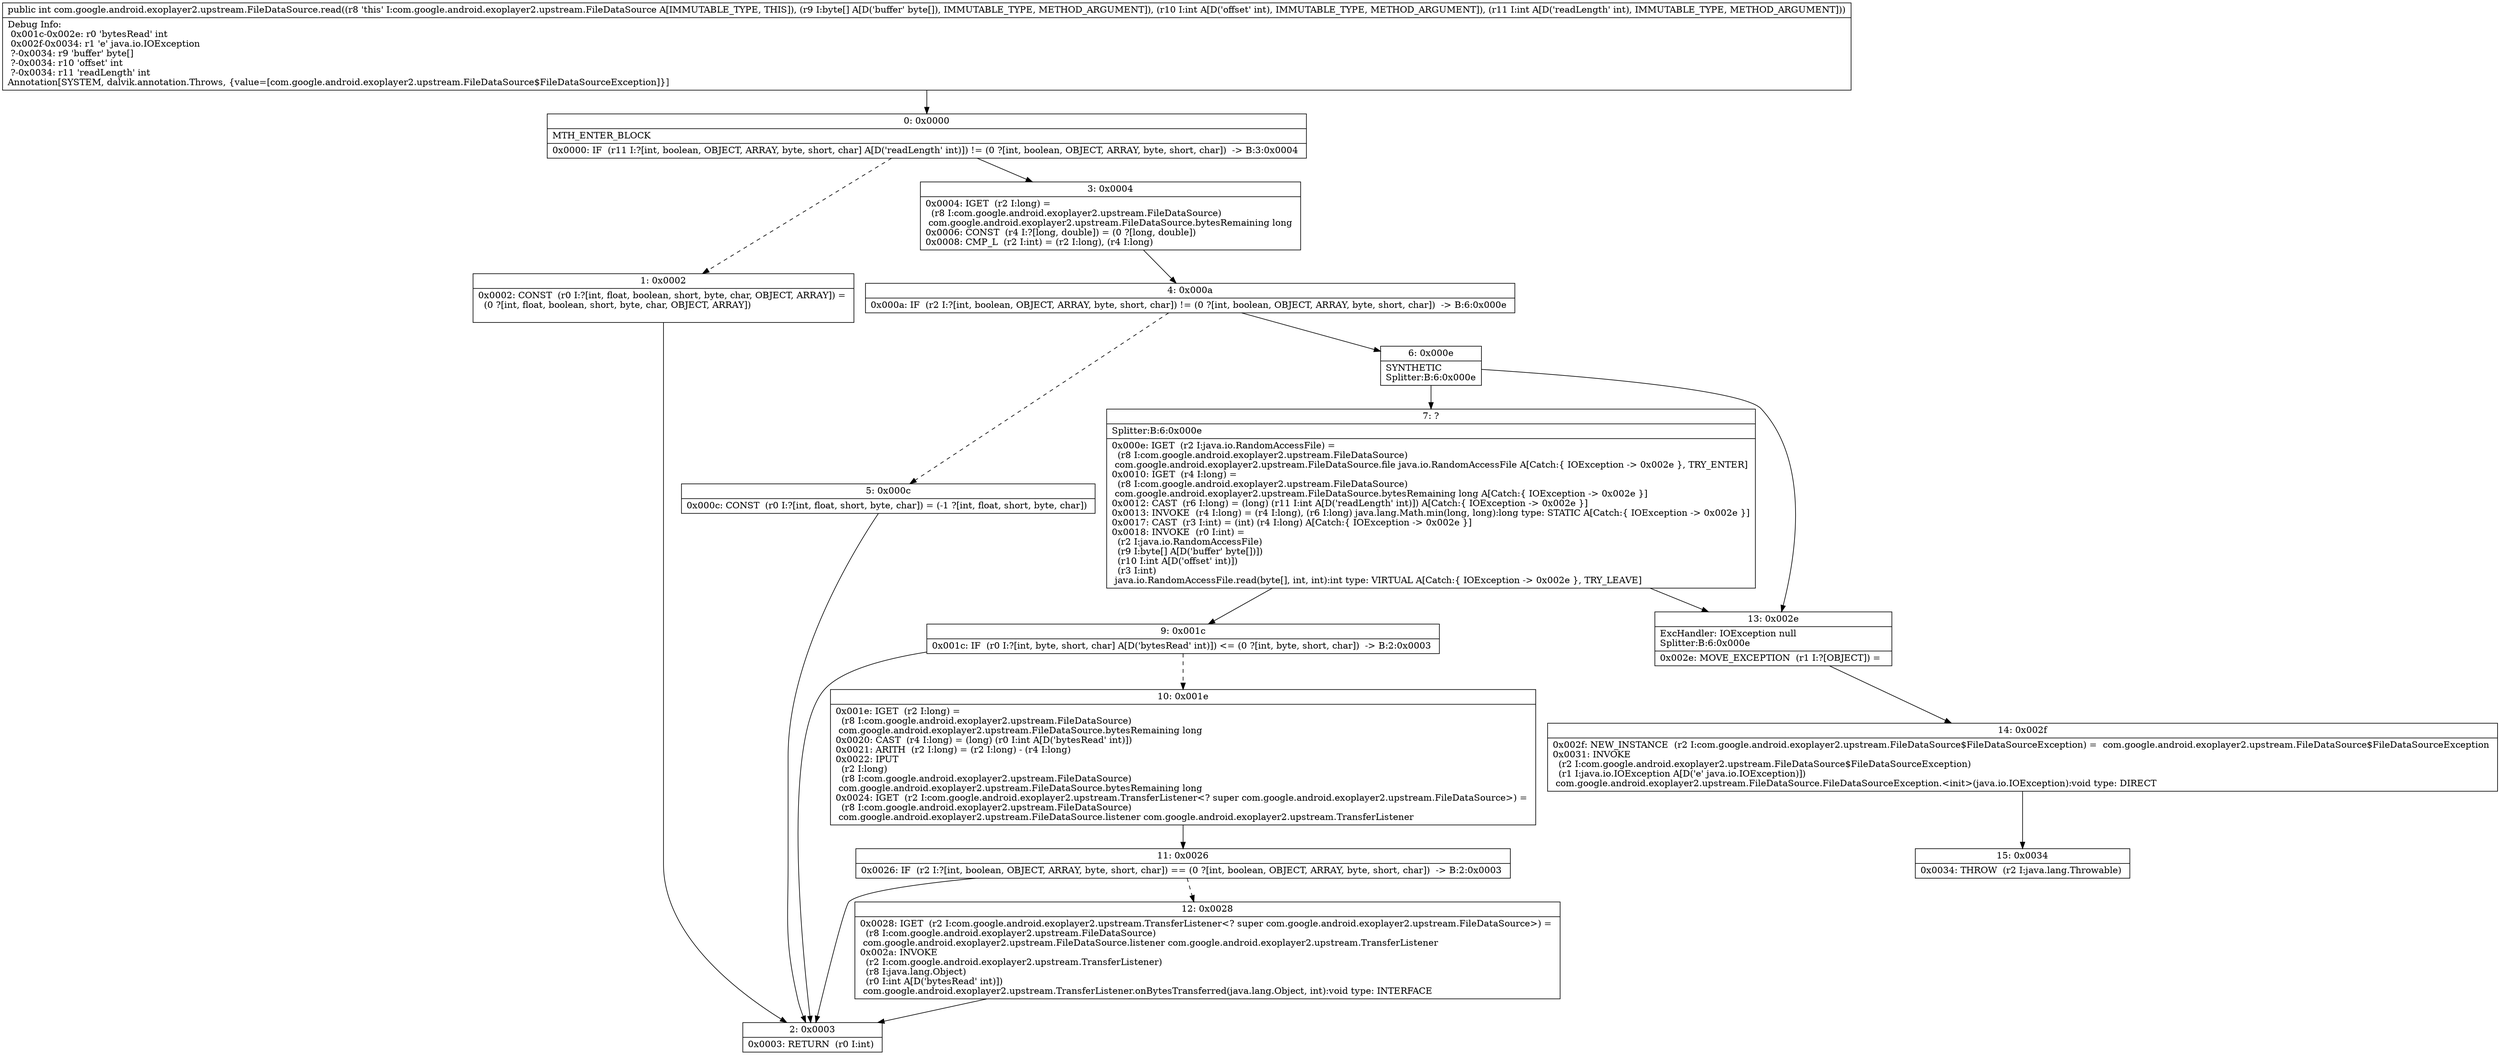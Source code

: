 digraph "CFG forcom.google.android.exoplayer2.upstream.FileDataSource.read([BII)I" {
Node_0 [shape=record,label="{0\:\ 0x0000|MTH_ENTER_BLOCK\l|0x0000: IF  (r11 I:?[int, boolean, OBJECT, ARRAY, byte, short, char] A[D('readLength' int)]) != (0 ?[int, boolean, OBJECT, ARRAY, byte, short, char])  \-\> B:3:0x0004 \l}"];
Node_1 [shape=record,label="{1\:\ 0x0002|0x0002: CONST  (r0 I:?[int, float, boolean, short, byte, char, OBJECT, ARRAY]) = \l  (0 ?[int, float, boolean, short, byte, char, OBJECT, ARRAY])\l \l}"];
Node_2 [shape=record,label="{2\:\ 0x0003|0x0003: RETURN  (r0 I:int) \l}"];
Node_3 [shape=record,label="{3\:\ 0x0004|0x0004: IGET  (r2 I:long) = \l  (r8 I:com.google.android.exoplayer2.upstream.FileDataSource)\l com.google.android.exoplayer2.upstream.FileDataSource.bytesRemaining long \l0x0006: CONST  (r4 I:?[long, double]) = (0 ?[long, double]) \l0x0008: CMP_L  (r2 I:int) = (r2 I:long), (r4 I:long) \l}"];
Node_4 [shape=record,label="{4\:\ 0x000a|0x000a: IF  (r2 I:?[int, boolean, OBJECT, ARRAY, byte, short, char]) != (0 ?[int, boolean, OBJECT, ARRAY, byte, short, char])  \-\> B:6:0x000e \l}"];
Node_5 [shape=record,label="{5\:\ 0x000c|0x000c: CONST  (r0 I:?[int, float, short, byte, char]) = (\-1 ?[int, float, short, byte, char]) \l}"];
Node_6 [shape=record,label="{6\:\ 0x000e|SYNTHETIC\lSplitter:B:6:0x000e\l}"];
Node_7 [shape=record,label="{7\:\ ?|Splitter:B:6:0x000e\l|0x000e: IGET  (r2 I:java.io.RandomAccessFile) = \l  (r8 I:com.google.android.exoplayer2.upstream.FileDataSource)\l com.google.android.exoplayer2.upstream.FileDataSource.file java.io.RandomAccessFile A[Catch:\{ IOException \-\> 0x002e \}, TRY_ENTER]\l0x0010: IGET  (r4 I:long) = \l  (r8 I:com.google.android.exoplayer2.upstream.FileDataSource)\l com.google.android.exoplayer2.upstream.FileDataSource.bytesRemaining long A[Catch:\{ IOException \-\> 0x002e \}]\l0x0012: CAST  (r6 I:long) = (long) (r11 I:int A[D('readLength' int)]) A[Catch:\{ IOException \-\> 0x002e \}]\l0x0013: INVOKE  (r4 I:long) = (r4 I:long), (r6 I:long) java.lang.Math.min(long, long):long type: STATIC A[Catch:\{ IOException \-\> 0x002e \}]\l0x0017: CAST  (r3 I:int) = (int) (r4 I:long) A[Catch:\{ IOException \-\> 0x002e \}]\l0x0018: INVOKE  (r0 I:int) = \l  (r2 I:java.io.RandomAccessFile)\l  (r9 I:byte[] A[D('buffer' byte[])])\l  (r10 I:int A[D('offset' int)])\l  (r3 I:int)\l java.io.RandomAccessFile.read(byte[], int, int):int type: VIRTUAL A[Catch:\{ IOException \-\> 0x002e \}, TRY_LEAVE]\l}"];
Node_9 [shape=record,label="{9\:\ 0x001c|0x001c: IF  (r0 I:?[int, byte, short, char] A[D('bytesRead' int)]) \<= (0 ?[int, byte, short, char])  \-\> B:2:0x0003 \l}"];
Node_10 [shape=record,label="{10\:\ 0x001e|0x001e: IGET  (r2 I:long) = \l  (r8 I:com.google.android.exoplayer2.upstream.FileDataSource)\l com.google.android.exoplayer2.upstream.FileDataSource.bytesRemaining long \l0x0020: CAST  (r4 I:long) = (long) (r0 I:int A[D('bytesRead' int)]) \l0x0021: ARITH  (r2 I:long) = (r2 I:long) \- (r4 I:long) \l0x0022: IPUT  \l  (r2 I:long)\l  (r8 I:com.google.android.exoplayer2.upstream.FileDataSource)\l com.google.android.exoplayer2.upstream.FileDataSource.bytesRemaining long \l0x0024: IGET  (r2 I:com.google.android.exoplayer2.upstream.TransferListener\<? super com.google.android.exoplayer2.upstream.FileDataSource\>) = \l  (r8 I:com.google.android.exoplayer2.upstream.FileDataSource)\l com.google.android.exoplayer2.upstream.FileDataSource.listener com.google.android.exoplayer2.upstream.TransferListener \l}"];
Node_11 [shape=record,label="{11\:\ 0x0026|0x0026: IF  (r2 I:?[int, boolean, OBJECT, ARRAY, byte, short, char]) == (0 ?[int, boolean, OBJECT, ARRAY, byte, short, char])  \-\> B:2:0x0003 \l}"];
Node_12 [shape=record,label="{12\:\ 0x0028|0x0028: IGET  (r2 I:com.google.android.exoplayer2.upstream.TransferListener\<? super com.google.android.exoplayer2.upstream.FileDataSource\>) = \l  (r8 I:com.google.android.exoplayer2.upstream.FileDataSource)\l com.google.android.exoplayer2.upstream.FileDataSource.listener com.google.android.exoplayer2.upstream.TransferListener \l0x002a: INVOKE  \l  (r2 I:com.google.android.exoplayer2.upstream.TransferListener)\l  (r8 I:java.lang.Object)\l  (r0 I:int A[D('bytesRead' int)])\l com.google.android.exoplayer2.upstream.TransferListener.onBytesTransferred(java.lang.Object, int):void type: INTERFACE \l}"];
Node_13 [shape=record,label="{13\:\ 0x002e|ExcHandler: IOException null\lSplitter:B:6:0x000e\l|0x002e: MOVE_EXCEPTION  (r1 I:?[OBJECT]) =  \l}"];
Node_14 [shape=record,label="{14\:\ 0x002f|0x002f: NEW_INSTANCE  (r2 I:com.google.android.exoplayer2.upstream.FileDataSource$FileDataSourceException) =  com.google.android.exoplayer2.upstream.FileDataSource$FileDataSourceException \l0x0031: INVOKE  \l  (r2 I:com.google.android.exoplayer2.upstream.FileDataSource$FileDataSourceException)\l  (r1 I:java.io.IOException A[D('e' java.io.IOException)])\l com.google.android.exoplayer2.upstream.FileDataSource.FileDataSourceException.\<init\>(java.io.IOException):void type: DIRECT \l}"];
Node_15 [shape=record,label="{15\:\ 0x0034|0x0034: THROW  (r2 I:java.lang.Throwable) \l}"];
MethodNode[shape=record,label="{public int com.google.android.exoplayer2.upstream.FileDataSource.read((r8 'this' I:com.google.android.exoplayer2.upstream.FileDataSource A[IMMUTABLE_TYPE, THIS]), (r9 I:byte[] A[D('buffer' byte[]), IMMUTABLE_TYPE, METHOD_ARGUMENT]), (r10 I:int A[D('offset' int), IMMUTABLE_TYPE, METHOD_ARGUMENT]), (r11 I:int A[D('readLength' int), IMMUTABLE_TYPE, METHOD_ARGUMENT]))  | Debug Info:\l  0x001c\-0x002e: r0 'bytesRead' int\l  0x002f\-0x0034: r1 'e' java.io.IOException\l  ?\-0x0034: r9 'buffer' byte[]\l  ?\-0x0034: r10 'offset' int\l  ?\-0x0034: r11 'readLength' int\lAnnotation[SYSTEM, dalvik.annotation.Throws, \{value=[com.google.android.exoplayer2.upstream.FileDataSource$FileDataSourceException]\}]\l}"];
MethodNode -> Node_0;
Node_0 -> Node_1[style=dashed];
Node_0 -> Node_3;
Node_1 -> Node_2;
Node_3 -> Node_4;
Node_4 -> Node_5[style=dashed];
Node_4 -> Node_6;
Node_5 -> Node_2;
Node_6 -> Node_7;
Node_6 -> Node_13;
Node_7 -> Node_13;
Node_7 -> Node_9;
Node_9 -> Node_2;
Node_9 -> Node_10[style=dashed];
Node_10 -> Node_11;
Node_11 -> Node_2;
Node_11 -> Node_12[style=dashed];
Node_12 -> Node_2;
Node_13 -> Node_14;
Node_14 -> Node_15;
}

